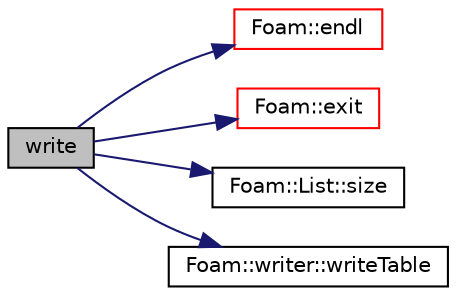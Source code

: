 digraph "write"
{
  bgcolor="transparent";
  edge [fontname="Helvetica",fontsize="10",labelfontname="Helvetica",labelfontsize="10"];
  node [fontname="Helvetica",fontsize="10",shape=record];
  rankdir="LR";
  Node21 [label="write",height=0.2,width=0.4,color="black", fillcolor="grey75", style="filled", fontcolor="black"];
  Node21 -> Node22 [color="midnightblue",fontsize="10",style="solid",fontname="Helvetica"];
  Node22 [label="Foam::endl",height=0.2,width=0.4,color="red",URL="$a21851.html#a2db8fe02a0d3909e9351bb4275b23ce4",tooltip="Add newline and flush stream. "];
  Node21 -> Node24 [color="midnightblue",fontsize="10",style="solid",fontname="Helvetica"];
  Node24 [label="Foam::exit",height=0.2,width=0.4,color="red",URL="$a21851.html#a06ca7250d8e89caf05243ec094843642"];
  Node21 -> Node71 [color="midnightblue",fontsize="10",style="solid",fontname="Helvetica"];
  Node71 [label="Foam::List::size",height=0.2,width=0.4,color="black",URL="$a26833.html#a8a5f6fa29bd4b500caf186f60245b384",tooltip="Override size to be inconsistent with allocated storage. "];
  Node21 -> Node72 [color="midnightblue",fontsize="10",style="solid",fontname="Helvetica"];
  Node72 [label="Foam::writer::writeTable",height=0.2,width=0.4,color="black",URL="$a22641.html#a29682da04c03a1b133c2c82aeb2e333f",tooltip="Writes single-column ascii write. Column 1 is coordSet coordinate,. "];
}
